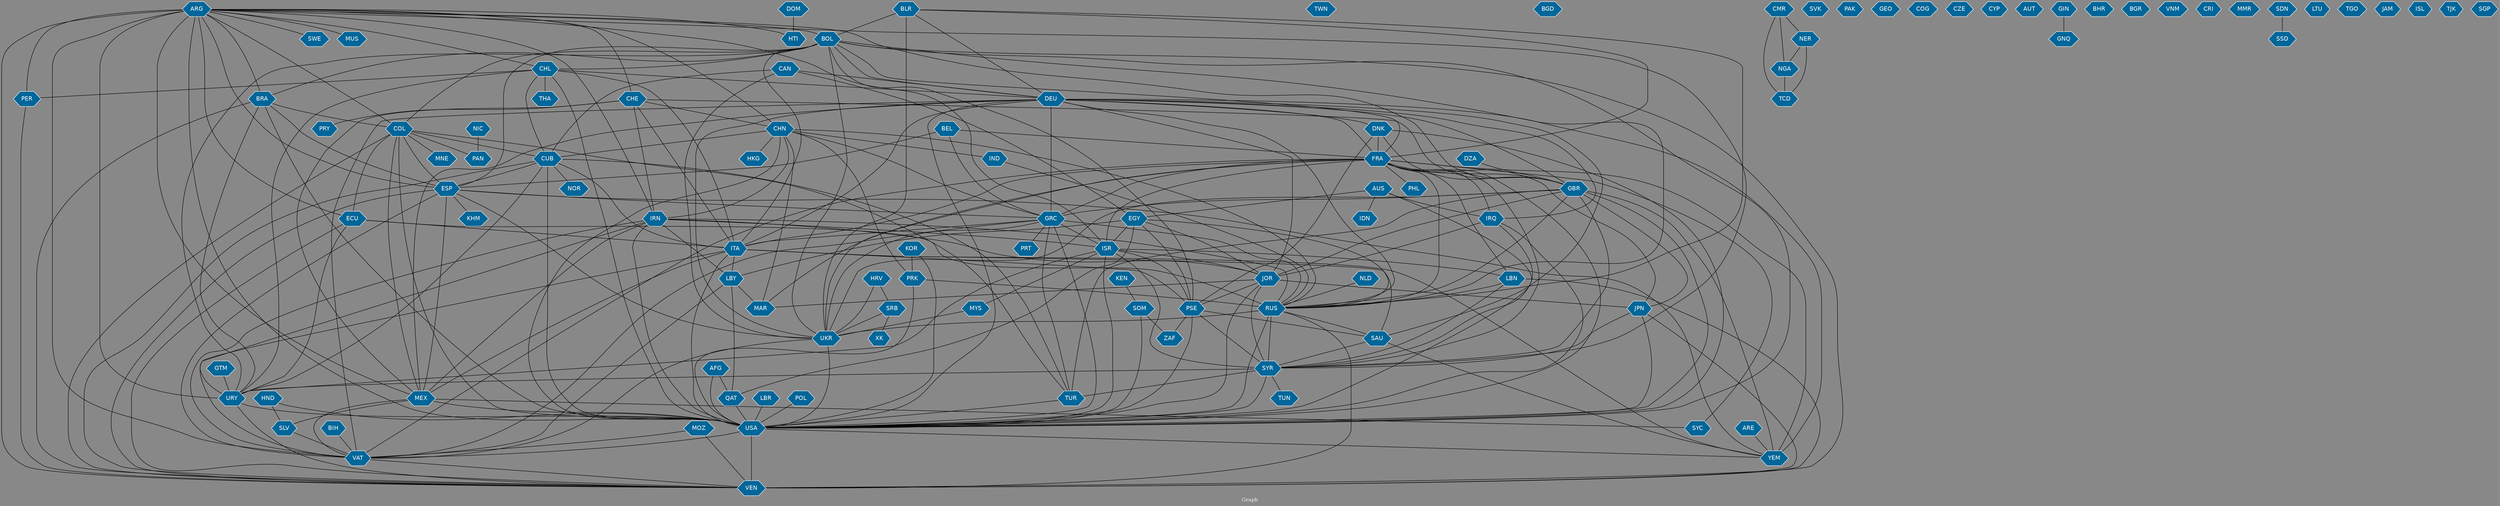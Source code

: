 // Countries together in item graph
graph {
	graph [bgcolor="#888888" fontcolor=white fontsize=12 label="Graph" outputorder=edgesfirst overlap=prism]
	node [color=white fillcolor="#006699" fontcolor=white fontname=Helvetica shape=hexagon style=filled]
	edge [arrowhead=open color=black fontcolor=white fontname=Courier fontsize=12]
		ARG [label=ARG]
		CHN [label=CHN]
		CUB [label=CUB]
		USA [label=USA]
		FRA [label=FRA]
		VEN [label=VEN]
		VAT [label=VAT]
		JPN [label=JPN]
		COL [label=COL]
		GRC [label=GRC]
		MEX [label=MEX]
		HKG [label=HKG]
		BOL [label=BOL]
		CHL [label=CHL]
		DEU [label=DEU]
		ISR [label=ISR]
		SYR [label=SYR]
		PRK [label=PRK]
		UKR [label=UKR]
		BLR [label=BLR]
		DNK [label=DNK]
		SAU [label=SAU]
		PER [label=PER]
		AFG [label=AFG]
		LBY [label=LBY]
		SOM [label=SOM]
		EGY [label=EGY]
		CHE [label=CHE]
		ITA [label=ITA]
		RUS [label=RUS]
		IRN [label=IRN]
		URY [label=URY]
		ESP [label=ESP]
		KOR [label=KOR]
		BRA [label=BRA]
		HND [label=HND]
		CAN [label=CAN]
		GBR [label=GBR]
		YEM [label=YEM]
		TWN [label=TWN]
		JOR [label=JOR]
		IRQ [label=IRQ]
		ZAF [label=ZAF]
		AUS [label=AUS]
		BGD [label=BGD]
		GTM [label=GTM]
		NGA [label=NGA]
		TUR [label=TUR]
		PAN [label=PAN]
		SVK [label=SVK]
		PSE [label=PSE]
		ECU [label=ECU]
		PAK [label=PAK]
		GEO [label=GEO]
		BEL [label=BEL]
		CMR [label=CMR]
		IND [label=IND]
		LBN [label=LBN]
		COG [label=COG]
		MAR [label=MAR]
		LBR [label=LBR]
		HTI [label=HTI]
		QAT [label=QAT]
		BIH [label=BIH]
		SLV [label=SLV]
		CZE [label=CZE]
		ARE [label=ARE]
		CYP [label=CYP]
		TCD [label=TCD]
		TUN [label=TUN]
		DOM [label=DOM]
		PRY [label=PRY]
		POL [label=POL]
		NER [label=NER]
		SRB [label=SRB]
		HRV [label=HRV]
		SWE [label=SWE]
		THA [label=THA]
		AUT [label=AUT]
		GIN [label=GIN]
		GNQ [label=GNQ]
		NIC [label=NIC]
		PRT [label=PRT]
		MOZ [label=MOZ]
		XK [label=XK]
		BHR [label=BHR]
		MYS [label=MYS]
		KEN [label=KEN]
		IDN [label=IDN]
		MNE [label=MNE]
		BGR [label=BGR]
		VNM [label=VNM]
		SYC [label=SYC]
		NLD [label=NLD]
		CRI [label=CRI]
		MMR [label=MMR]
		SSD [label=SSD]
		SDN [label=SDN]
		LTU [label=LTU]
		TGO [label=TGO]
		JAM [label=JAM]
		PHL [label=PHL]
		KHM [label=KHM]
		NOR [label=NOR]
		MUS [label=MUS]
		ISL [label=ISL]
		TJK [label=TJK]
		DZA [label=DZA]
		SGP [label=SGP]
			CHL -- ITA [weight=2]
			ESP -- UKR [weight=2]
			COL -- ECU [weight=1]
			COL -- MEX [weight=3]
			SYR -- TUR [weight=14]
			COL -- TUR [weight=1]
			CMR -- NER [weight=2]
			CHN -- IND [weight=2]
			CUB -- ITA [weight=1]
			CUB -- TUR [weight=4]
			DEU -- MEX [weight=1]
			CAN -- UKR [weight=1]
			SAU -- YEM [weight=1]
			ARG -- USA [weight=8]
			GBR -- YEM [weight=5]
			BRA -- ESP [weight=1]
			URY -- USA [weight=2]
			IND -- RUS [weight=1]
			FRA -- ITA [weight=1]
			LBY -- VAT [weight=3]
			ITA -- SAU [weight=1]
			ARG -- PER [weight=1]
			ECU -- ITA [weight=1]
			CHE -- ITA [weight=1]
			FRA -- MAR [weight=1]
			SDN -- SSD [weight=2]
			DNK -- PSE [weight=1]
			DEU -- GBR [weight=2]
			ARG -- ESP [weight=2]
			ARG -- ECU [weight=1]
			BRA -- USA [weight=3]
			BOL -- DEU [weight=5]
			ARG -- VAT [weight=10]
			AUS -- IRQ [weight=1]
			BEL -- GRC [weight=2]
			PER -- VEN [weight=1]
			BOL -- URY [weight=2]
			IRN -- ISR [weight=7]
			BEL -- FRA [weight=2]
			IRN -- LBY [weight=1]
			LBR -- USA [weight=1]
			CHN -- PRK [weight=1]
			CHL -- URY [weight=1]
			GRC -- PRT [weight=1]
			BOL -- ITA [weight=1]
			USA -- VAT [weight=3]
			FRA -- YEM [weight=7]
			JOR -- SYR [weight=5]
			IRQ -- JOR [weight=1]
			USA -- YEM [weight=4]
			DOM -- HTI [weight=2]
			DEU -- JOR [weight=1]
			ITA -- PSE [weight=1]
			GBR -- GRC [weight=3]
			DEU -- YEM [weight=2]
			TUR -- USA [weight=5]
			CMR -- TCD [weight=2]
			PRK -- USA [weight=11]
			ISR -- MYS [weight=1]
			CHL -- DEU [weight=2]
			SAU -- SYR [weight=2]
			URY -- VEN [weight=4]
			ISR -- LBN [weight=2]
			CHE -- PRY [weight=1]
			ESP -- MEX [weight=1]
			ARG -- VEN [weight=1]
			DEU -- SAU [weight=1]
			FRA -- PHL [weight=1]
			ARG -- URY [weight=1]
			CHL -- PER [weight=13]
			KOR -- PRK [weight=5]
			AUS -- EGY [weight=6]
			DEU -- RUS [weight=34]
			JPN -- USA [weight=2]
			COL -- CUB [weight=5]
			KOR -- USA [weight=4]
			CHN -- USA [weight=8]
			BOL -- COL [weight=7]
			ITA -- MEX [weight=2]
			QAT -- USA [weight=1]
			SOM -- USA [weight=1]
			EGY -- PSE [weight=1]
			CAN -- DEU [weight=2]
			IRN -- JOR [weight=1]
			SLV -- VAT [weight=2]
			RUS -- SAU [weight=1]
			RUS -- SYR [weight=1]
			EGY -- ISR [weight=1]
			BLR -- RUS [weight=16]
			SYR -- URY [weight=3]
			ARG -- IRN [weight=3]
			ARG -- COL [weight=3]
			ARG -- CHN [weight=2]
			CUB -- ESP [weight=2]
			JOR -- PSE [weight=1]
			CHE -- GBR [weight=1]
			GTM -- URY [weight=1]
			COL -- VEN [weight=9]
			LBN -- RUS [weight=1]
			CHL -- USA [weight=1]
			ITA -- VAT [weight=2]
			BLR -- UKR [weight=36]
			COL -- MNE [weight=1]
			LBY -- QAT [weight=2]
			JPN -- VEN [weight=1]
			LBN -- SYR [weight=1]
			UKR -- USA [weight=32]
			FRA -- SYC [weight=2]
			PSE -- USA [weight=2]
			IRQ -- SYR [weight=5]
			IRN -- URY [weight=6]
			DEU -- VAT [weight=8]
			ISR -- USA [weight=8]
			DEU -- GRC [weight=31]
			ESP -- YEM [weight=1]
			MOZ -- VEN [weight=1]
			GBR -- RUS [weight=9]
			GBR -- JPN [weight=2]
			KEN -- SOM [weight=2]
			GRC -- ISR [weight=1]
			FRA -- GRC [weight=5]
			ARG -- SYR [weight=1]
			ECU -- URY [weight=1]
			BOL -- ESP [weight=2]
			AUS -- IDN [weight=1]
			ESP -- VAT [weight=1]
			POL -- USA [weight=1]
			BOL -- USA [weight=3]
			CHN -- CUB [weight=1]
			GBR -- SYR [weight=5]
			CMR -- NGA [weight=2]
			IRN -- VAT [weight=1]
			GRC -- RUS [weight=7]
			IRN -- RUS [weight=1]
			FRA -- USA [weight=5]
			DEU -- FRA [weight=44]
			ISR -- PSE [weight=16]
			HND -- USA [weight=1]
			GBR -- JOR [weight=2]
			CAN -- EGY [weight=2]
			FRA -- GBR [weight=7]
			UKR -- VAT [weight=6]
			ESP -- GRC [weight=4]
			EGY -- JOR [weight=1]
			CHL -- CUB [weight=1]
			MOZ -- VAT [weight=1]
			ARE -- YEM [weight=1]
			NLD -- RUS [weight=1]
			LBY -- MAR [weight=1]
			BOL -- VEN [weight=4]
			DZA -- GBR [weight=1]
			ESP -- VEN [weight=6]
			GRC -- UKR [weight=1]
			ARG -- BOL [weight=3]
			ARG -- CHL [weight=4]
			DEU -- IRQ [weight=1]
			CHN -- MAR [weight=1]
			VAT -- VEN [weight=6]
			FRA -- SYR [weight=6]
			SOM -- ZAF [weight=1]
			BOL -- UKR [weight=13]
			SRB -- XK [weight=3]
			CAN -- CUB [weight=3]
			COL -- PAN [weight=1]
			CHN -- GRC [weight=1]
			ARG -- ISR [weight=2]
			GRC -- VAT [weight=1]
			RUS -- UKR [weight=119]
			ITA -- USA [weight=1]
			JOR -- USA [weight=6]
			JOR -- MAR [weight=1]
			EGY -- QAT [weight=4]
			FRA -- RUS [weight=33]
			IRN -- USA [weight=3]
			GRC -- USA [weight=1]
			COL -- ESP [weight=3]
			JOR -- JPN [weight=1]
			BOL -- RUS [weight=4]
			ECU -- RUS [weight=1]
			BLR -- FRA [weight=7]
			MEX -- VAT [weight=7]
			EGY -- LBY [weight=25]
			CUB -- URY [weight=1]
			CHE -- CHN [weight=1]
			AFG -- QAT [weight=1]
			NGA -- TCD [weight=5]
			GBR -- USA [weight=10]
			IRN -- MEX [weight=1]
			ITA -- YEM [weight=2]
			SYR -- TUN [weight=1]
			ARG -- CHE [weight=1]
			MYS -- UKR [weight=1]
			CUB -- VEN [weight=2]
			CHE -- IRN [weight=3]
			MEX -- USA [weight=14]
			GRC -- ITA [weight=2]
			SYR -- USA [weight=10]
			DEU -- UKR [weight=57]
			ISR -- JOR [weight=4]
			RUS -- VEN [weight=1]
			MEX -- SLV [weight=1]
			BOL -- BRA [weight=2]
			DNK -- USA [weight=4]
			FRA -- LBN [weight=1]
			ITA -- LBY [weight=4]
			ISR -- SYR [weight=3]
			EGY -- RUS [weight=4]
			FRA -- JPN [weight=3]
			DNK -- GBR [weight=1]
			ARG -- MUS [weight=2]
			GIN -- GNQ [weight=1]
			IRQ -- USA [weight=2]
			CHE -- MEX [weight=1]
			PSE -- SYR [weight=1]
			NER -- NGA [weight=1]
			ARG -- BRA [weight=1]
			ESP -- KHM [weight=1]
			HND -- SLV [weight=1]
			FRA -- IRQ [weight=7]
			DEU -- DNK [weight=1]
			BOL -- FRA [weight=4]
			FRA -- VAT [weight=2]
			SRB -- UKR [weight=1]
			BRA -- COL [weight=1]
			BIH -- VAT [weight=3]
			ARG -- GBR [weight=1]
			GBR -- TUR [weight=1]
			LBN -- VEN [weight=2]
			JPN -- SYR [weight=1]
			CHN -- IRN [weight=1]
			DEU -- ITA [weight=3]
			CHL -- THA [weight=4]
			GBR -- UKR [weight=4]
			BLR -- DEU [weight=8]
			BLR -- BOL [weight=4]
			CHN -- RUS [weight=2]
			ARG -- MEX [weight=7]
			RUS -- USA [weight=20]
			MEX -- SYC [weight=1]
			HRV -- UKR [weight=1]
			DEU -- USA [weight=11]
			GRC -- TUR [weight=2]
			NIC -- PAN [weight=1]
			USA -- VEN [weight=26]
			NER -- TCD [weight=1]
			CUB -- USA [weight=40]
			BOL -- PSE [weight=1]
			DNK -- FRA [weight=3]
			BRA -- VEN [weight=2]
			AUS -- USA [weight=1]
			COL -- USA [weight=5]
			HRV -- SRB [weight=10]
			BOL -- CHL [weight=13]
			BEL -- ESP [weight=1]
			FRA -- ISR [weight=2]
			ISR -- URY [weight=1]
			PRK -- RUS [weight=1]
			ARG -- HTI [weight=1]
			BRA -- URY [weight=2]
			CUB -- NOR [weight=1]
			FRA -- UKR [weight=38]
			ECU -- VEN [weight=1]
			ARG -- SWE [weight=1]
			PSE -- ZAF [weight=1]
			AFG -- USA [weight=7]
			PSE -- SAU [weight=1]
			CHN -- HKG [weight=4]
}